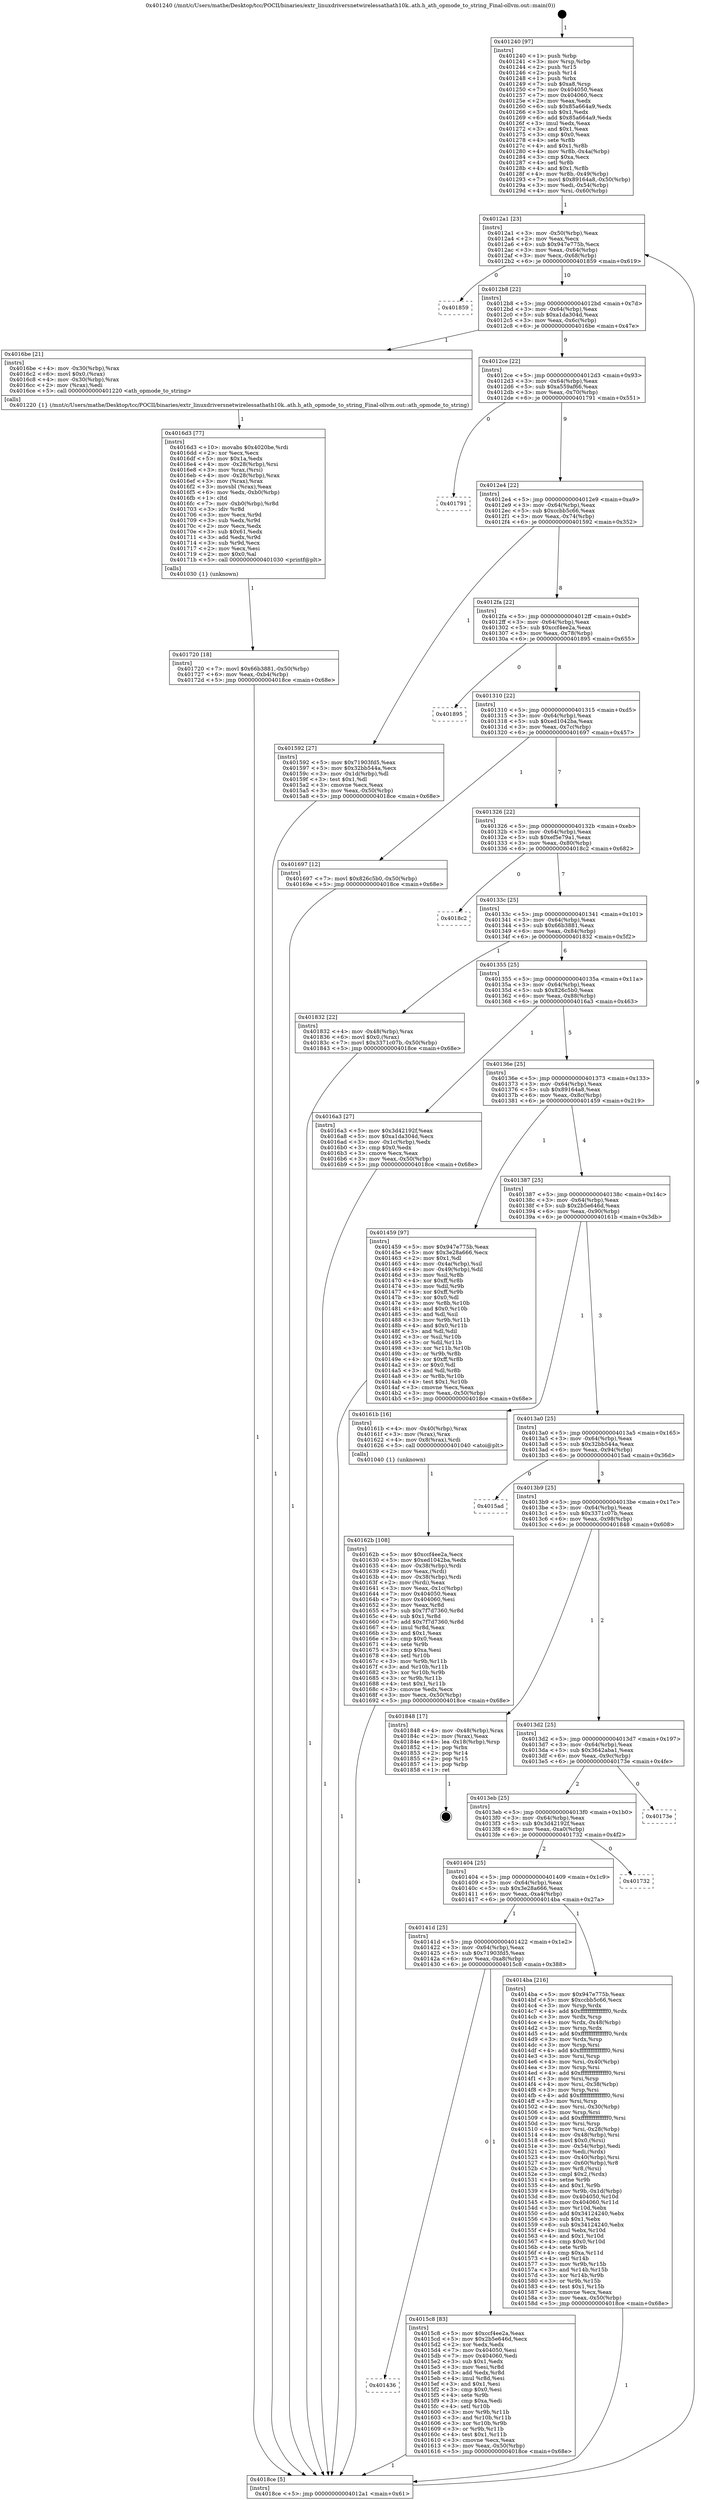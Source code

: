 digraph "0x401240" {
  label = "0x401240 (/mnt/c/Users/mathe/Desktop/tcc/POCII/binaries/extr_linuxdriversnetwirelessathath10k..ath.h_ath_opmode_to_string_Final-ollvm.out::main(0))"
  labelloc = "t"
  node[shape=record]

  Entry [label="",width=0.3,height=0.3,shape=circle,fillcolor=black,style=filled]
  "0x4012a1" [label="{
     0x4012a1 [23]\l
     | [instrs]\l
     &nbsp;&nbsp;0x4012a1 \<+3\>: mov -0x50(%rbp),%eax\l
     &nbsp;&nbsp;0x4012a4 \<+2\>: mov %eax,%ecx\l
     &nbsp;&nbsp;0x4012a6 \<+6\>: sub $0x947e775b,%ecx\l
     &nbsp;&nbsp;0x4012ac \<+3\>: mov %eax,-0x64(%rbp)\l
     &nbsp;&nbsp;0x4012af \<+3\>: mov %ecx,-0x68(%rbp)\l
     &nbsp;&nbsp;0x4012b2 \<+6\>: je 0000000000401859 \<main+0x619\>\l
  }"]
  "0x401859" [label="{
     0x401859\l
  }", style=dashed]
  "0x4012b8" [label="{
     0x4012b8 [22]\l
     | [instrs]\l
     &nbsp;&nbsp;0x4012b8 \<+5\>: jmp 00000000004012bd \<main+0x7d\>\l
     &nbsp;&nbsp;0x4012bd \<+3\>: mov -0x64(%rbp),%eax\l
     &nbsp;&nbsp;0x4012c0 \<+5\>: sub $0xa1da304d,%eax\l
     &nbsp;&nbsp;0x4012c5 \<+3\>: mov %eax,-0x6c(%rbp)\l
     &nbsp;&nbsp;0x4012c8 \<+6\>: je 00000000004016be \<main+0x47e\>\l
  }"]
  Exit [label="",width=0.3,height=0.3,shape=circle,fillcolor=black,style=filled,peripheries=2]
  "0x4016be" [label="{
     0x4016be [21]\l
     | [instrs]\l
     &nbsp;&nbsp;0x4016be \<+4\>: mov -0x30(%rbp),%rax\l
     &nbsp;&nbsp;0x4016c2 \<+6\>: movl $0x0,(%rax)\l
     &nbsp;&nbsp;0x4016c8 \<+4\>: mov -0x30(%rbp),%rax\l
     &nbsp;&nbsp;0x4016cc \<+2\>: mov (%rax),%edi\l
     &nbsp;&nbsp;0x4016ce \<+5\>: call 0000000000401220 \<ath_opmode_to_string\>\l
     | [calls]\l
     &nbsp;&nbsp;0x401220 \{1\} (/mnt/c/Users/mathe/Desktop/tcc/POCII/binaries/extr_linuxdriversnetwirelessathath10k..ath.h_ath_opmode_to_string_Final-ollvm.out::ath_opmode_to_string)\l
  }"]
  "0x4012ce" [label="{
     0x4012ce [22]\l
     | [instrs]\l
     &nbsp;&nbsp;0x4012ce \<+5\>: jmp 00000000004012d3 \<main+0x93\>\l
     &nbsp;&nbsp;0x4012d3 \<+3\>: mov -0x64(%rbp),%eax\l
     &nbsp;&nbsp;0x4012d6 \<+5\>: sub $0xa559af66,%eax\l
     &nbsp;&nbsp;0x4012db \<+3\>: mov %eax,-0x70(%rbp)\l
     &nbsp;&nbsp;0x4012de \<+6\>: je 0000000000401791 \<main+0x551\>\l
  }"]
  "0x401720" [label="{
     0x401720 [18]\l
     | [instrs]\l
     &nbsp;&nbsp;0x401720 \<+7\>: movl $0x66b3881,-0x50(%rbp)\l
     &nbsp;&nbsp;0x401727 \<+6\>: mov %eax,-0xb4(%rbp)\l
     &nbsp;&nbsp;0x40172d \<+5\>: jmp 00000000004018ce \<main+0x68e\>\l
  }"]
  "0x401791" [label="{
     0x401791\l
  }", style=dashed]
  "0x4012e4" [label="{
     0x4012e4 [22]\l
     | [instrs]\l
     &nbsp;&nbsp;0x4012e4 \<+5\>: jmp 00000000004012e9 \<main+0xa9\>\l
     &nbsp;&nbsp;0x4012e9 \<+3\>: mov -0x64(%rbp),%eax\l
     &nbsp;&nbsp;0x4012ec \<+5\>: sub $0xccbb5c66,%eax\l
     &nbsp;&nbsp;0x4012f1 \<+3\>: mov %eax,-0x74(%rbp)\l
     &nbsp;&nbsp;0x4012f4 \<+6\>: je 0000000000401592 \<main+0x352\>\l
  }"]
  "0x4016d3" [label="{
     0x4016d3 [77]\l
     | [instrs]\l
     &nbsp;&nbsp;0x4016d3 \<+10\>: movabs $0x4020be,%rdi\l
     &nbsp;&nbsp;0x4016dd \<+2\>: xor %ecx,%ecx\l
     &nbsp;&nbsp;0x4016df \<+5\>: mov $0x1a,%edx\l
     &nbsp;&nbsp;0x4016e4 \<+4\>: mov -0x28(%rbp),%rsi\l
     &nbsp;&nbsp;0x4016e8 \<+3\>: mov %rax,(%rsi)\l
     &nbsp;&nbsp;0x4016eb \<+4\>: mov -0x28(%rbp),%rax\l
     &nbsp;&nbsp;0x4016ef \<+3\>: mov (%rax),%rax\l
     &nbsp;&nbsp;0x4016f2 \<+3\>: movsbl (%rax),%eax\l
     &nbsp;&nbsp;0x4016f5 \<+6\>: mov %edx,-0xb0(%rbp)\l
     &nbsp;&nbsp;0x4016fb \<+1\>: cltd\l
     &nbsp;&nbsp;0x4016fc \<+7\>: mov -0xb0(%rbp),%r8d\l
     &nbsp;&nbsp;0x401703 \<+3\>: idiv %r8d\l
     &nbsp;&nbsp;0x401706 \<+3\>: mov %ecx,%r9d\l
     &nbsp;&nbsp;0x401709 \<+3\>: sub %edx,%r9d\l
     &nbsp;&nbsp;0x40170c \<+2\>: mov %ecx,%edx\l
     &nbsp;&nbsp;0x40170e \<+3\>: sub $0x61,%edx\l
     &nbsp;&nbsp;0x401711 \<+3\>: add %edx,%r9d\l
     &nbsp;&nbsp;0x401714 \<+3\>: sub %r9d,%ecx\l
     &nbsp;&nbsp;0x401717 \<+2\>: mov %ecx,%esi\l
     &nbsp;&nbsp;0x401719 \<+2\>: mov $0x0,%al\l
     &nbsp;&nbsp;0x40171b \<+5\>: call 0000000000401030 \<printf@plt\>\l
     | [calls]\l
     &nbsp;&nbsp;0x401030 \{1\} (unknown)\l
  }"]
  "0x401592" [label="{
     0x401592 [27]\l
     | [instrs]\l
     &nbsp;&nbsp;0x401592 \<+5\>: mov $0x71903fd5,%eax\l
     &nbsp;&nbsp;0x401597 \<+5\>: mov $0x32bb544a,%ecx\l
     &nbsp;&nbsp;0x40159c \<+3\>: mov -0x1d(%rbp),%dl\l
     &nbsp;&nbsp;0x40159f \<+3\>: test $0x1,%dl\l
     &nbsp;&nbsp;0x4015a2 \<+3\>: cmovne %ecx,%eax\l
     &nbsp;&nbsp;0x4015a5 \<+3\>: mov %eax,-0x50(%rbp)\l
     &nbsp;&nbsp;0x4015a8 \<+5\>: jmp 00000000004018ce \<main+0x68e\>\l
  }"]
  "0x4012fa" [label="{
     0x4012fa [22]\l
     | [instrs]\l
     &nbsp;&nbsp;0x4012fa \<+5\>: jmp 00000000004012ff \<main+0xbf\>\l
     &nbsp;&nbsp;0x4012ff \<+3\>: mov -0x64(%rbp),%eax\l
     &nbsp;&nbsp;0x401302 \<+5\>: sub $0xccf4ee2a,%eax\l
     &nbsp;&nbsp;0x401307 \<+3\>: mov %eax,-0x78(%rbp)\l
     &nbsp;&nbsp;0x40130a \<+6\>: je 0000000000401895 \<main+0x655\>\l
  }"]
  "0x40162b" [label="{
     0x40162b [108]\l
     | [instrs]\l
     &nbsp;&nbsp;0x40162b \<+5\>: mov $0xccf4ee2a,%ecx\l
     &nbsp;&nbsp;0x401630 \<+5\>: mov $0xed1042ba,%edx\l
     &nbsp;&nbsp;0x401635 \<+4\>: mov -0x38(%rbp),%rdi\l
     &nbsp;&nbsp;0x401639 \<+2\>: mov %eax,(%rdi)\l
     &nbsp;&nbsp;0x40163b \<+4\>: mov -0x38(%rbp),%rdi\l
     &nbsp;&nbsp;0x40163f \<+2\>: mov (%rdi),%eax\l
     &nbsp;&nbsp;0x401641 \<+3\>: mov %eax,-0x1c(%rbp)\l
     &nbsp;&nbsp;0x401644 \<+7\>: mov 0x404050,%eax\l
     &nbsp;&nbsp;0x40164b \<+7\>: mov 0x404060,%esi\l
     &nbsp;&nbsp;0x401652 \<+3\>: mov %eax,%r8d\l
     &nbsp;&nbsp;0x401655 \<+7\>: sub $0x7f7d7360,%r8d\l
     &nbsp;&nbsp;0x40165c \<+4\>: sub $0x1,%r8d\l
     &nbsp;&nbsp;0x401660 \<+7\>: add $0x7f7d7360,%r8d\l
     &nbsp;&nbsp;0x401667 \<+4\>: imul %r8d,%eax\l
     &nbsp;&nbsp;0x40166b \<+3\>: and $0x1,%eax\l
     &nbsp;&nbsp;0x40166e \<+3\>: cmp $0x0,%eax\l
     &nbsp;&nbsp;0x401671 \<+4\>: sete %r9b\l
     &nbsp;&nbsp;0x401675 \<+3\>: cmp $0xa,%esi\l
     &nbsp;&nbsp;0x401678 \<+4\>: setl %r10b\l
     &nbsp;&nbsp;0x40167c \<+3\>: mov %r9b,%r11b\l
     &nbsp;&nbsp;0x40167f \<+3\>: and %r10b,%r11b\l
     &nbsp;&nbsp;0x401682 \<+3\>: xor %r10b,%r9b\l
     &nbsp;&nbsp;0x401685 \<+3\>: or %r9b,%r11b\l
     &nbsp;&nbsp;0x401688 \<+4\>: test $0x1,%r11b\l
     &nbsp;&nbsp;0x40168c \<+3\>: cmovne %edx,%ecx\l
     &nbsp;&nbsp;0x40168f \<+3\>: mov %ecx,-0x50(%rbp)\l
     &nbsp;&nbsp;0x401692 \<+5\>: jmp 00000000004018ce \<main+0x68e\>\l
  }"]
  "0x401895" [label="{
     0x401895\l
  }", style=dashed]
  "0x401310" [label="{
     0x401310 [22]\l
     | [instrs]\l
     &nbsp;&nbsp;0x401310 \<+5\>: jmp 0000000000401315 \<main+0xd5\>\l
     &nbsp;&nbsp;0x401315 \<+3\>: mov -0x64(%rbp),%eax\l
     &nbsp;&nbsp;0x401318 \<+5\>: sub $0xed1042ba,%eax\l
     &nbsp;&nbsp;0x40131d \<+3\>: mov %eax,-0x7c(%rbp)\l
     &nbsp;&nbsp;0x401320 \<+6\>: je 0000000000401697 \<main+0x457\>\l
  }"]
  "0x401436" [label="{
     0x401436\l
  }", style=dashed]
  "0x401697" [label="{
     0x401697 [12]\l
     | [instrs]\l
     &nbsp;&nbsp;0x401697 \<+7\>: movl $0x826c5b0,-0x50(%rbp)\l
     &nbsp;&nbsp;0x40169e \<+5\>: jmp 00000000004018ce \<main+0x68e\>\l
  }"]
  "0x401326" [label="{
     0x401326 [22]\l
     | [instrs]\l
     &nbsp;&nbsp;0x401326 \<+5\>: jmp 000000000040132b \<main+0xeb\>\l
     &nbsp;&nbsp;0x40132b \<+3\>: mov -0x64(%rbp),%eax\l
     &nbsp;&nbsp;0x40132e \<+5\>: sub $0xef5e79a1,%eax\l
     &nbsp;&nbsp;0x401333 \<+3\>: mov %eax,-0x80(%rbp)\l
     &nbsp;&nbsp;0x401336 \<+6\>: je 00000000004018c2 \<main+0x682\>\l
  }"]
  "0x4015c8" [label="{
     0x4015c8 [83]\l
     | [instrs]\l
     &nbsp;&nbsp;0x4015c8 \<+5\>: mov $0xccf4ee2a,%eax\l
     &nbsp;&nbsp;0x4015cd \<+5\>: mov $0x2b5e646d,%ecx\l
     &nbsp;&nbsp;0x4015d2 \<+2\>: xor %edx,%edx\l
     &nbsp;&nbsp;0x4015d4 \<+7\>: mov 0x404050,%esi\l
     &nbsp;&nbsp;0x4015db \<+7\>: mov 0x404060,%edi\l
     &nbsp;&nbsp;0x4015e2 \<+3\>: sub $0x1,%edx\l
     &nbsp;&nbsp;0x4015e5 \<+3\>: mov %esi,%r8d\l
     &nbsp;&nbsp;0x4015e8 \<+3\>: add %edx,%r8d\l
     &nbsp;&nbsp;0x4015eb \<+4\>: imul %r8d,%esi\l
     &nbsp;&nbsp;0x4015ef \<+3\>: and $0x1,%esi\l
     &nbsp;&nbsp;0x4015f2 \<+3\>: cmp $0x0,%esi\l
     &nbsp;&nbsp;0x4015f5 \<+4\>: sete %r9b\l
     &nbsp;&nbsp;0x4015f9 \<+3\>: cmp $0xa,%edi\l
     &nbsp;&nbsp;0x4015fc \<+4\>: setl %r10b\l
     &nbsp;&nbsp;0x401600 \<+3\>: mov %r9b,%r11b\l
     &nbsp;&nbsp;0x401603 \<+3\>: and %r10b,%r11b\l
     &nbsp;&nbsp;0x401606 \<+3\>: xor %r10b,%r9b\l
     &nbsp;&nbsp;0x401609 \<+3\>: or %r9b,%r11b\l
     &nbsp;&nbsp;0x40160c \<+4\>: test $0x1,%r11b\l
     &nbsp;&nbsp;0x401610 \<+3\>: cmovne %ecx,%eax\l
     &nbsp;&nbsp;0x401613 \<+3\>: mov %eax,-0x50(%rbp)\l
     &nbsp;&nbsp;0x401616 \<+5\>: jmp 00000000004018ce \<main+0x68e\>\l
  }"]
  "0x4018c2" [label="{
     0x4018c2\l
  }", style=dashed]
  "0x40133c" [label="{
     0x40133c [25]\l
     | [instrs]\l
     &nbsp;&nbsp;0x40133c \<+5\>: jmp 0000000000401341 \<main+0x101\>\l
     &nbsp;&nbsp;0x401341 \<+3\>: mov -0x64(%rbp),%eax\l
     &nbsp;&nbsp;0x401344 \<+5\>: sub $0x66b3881,%eax\l
     &nbsp;&nbsp;0x401349 \<+6\>: mov %eax,-0x84(%rbp)\l
     &nbsp;&nbsp;0x40134f \<+6\>: je 0000000000401832 \<main+0x5f2\>\l
  }"]
  "0x40141d" [label="{
     0x40141d [25]\l
     | [instrs]\l
     &nbsp;&nbsp;0x40141d \<+5\>: jmp 0000000000401422 \<main+0x1e2\>\l
     &nbsp;&nbsp;0x401422 \<+3\>: mov -0x64(%rbp),%eax\l
     &nbsp;&nbsp;0x401425 \<+5\>: sub $0x71903fd5,%eax\l
     &nbsp;&nbsp;0x40142a \<+6\>: mov %eax,-0xa8(%rbp)\l
     &nbsp;&nbsp;0x401430 \<+6\>: je 00000000004015c8 \<main+0x388\>\l
  }"]
  "0x401832" [label="{
     0x401832 [22]\l
     | [instrs]\l
     &nbsp;&nbsp;0x401832 \<+4\>: mov -0x48(%rbp),%rax\l
     &nbsp;&nbsp;0x401836 \<+6\>: movl $0x0,(%rax)\l
     &nbsp;&nbsp;0x40183c \<+7\>: movl $0x3371c07b,-0x50(%rbp)\l
     &nbsp;&nbsp;0x401843 \<+5\>: jmp 00000000004018ce \<main+0x68e\>\l
  }"]
  "0x401355" [label="{
     0x401355 [25]\l
     | [instrs]\l
     &nbsp;&nbsp;0x401355 \<+5\>: jmp 000000000040135a \<main+0x11a\>\l
     &nbsp;&nbsp;0x40135a \<+3\>: mov -0x64(%rbp),%eax\l
     &nbsp;&nbsp;0x40135d \<+5\>: sub $0x826c5b0,%eax\l
     &nbsp;&nbsp;0x401362 \<+6\>: mov %eax,-0x88(%rbp)\l
     &nbsp;&nbsp;0x401368 \<+6\>: je 00000000004016a3 \<main+0x463\>\l
  }"]
  "0x4014ba" [label="{
     0x4014ba [216]\l
     | [instrs]\l
     &nbsp;&nbsp;0x4014ba \<+5\>: mov $0x947e775b,%eax\l
     &nbsp;&nbsp;0x4014bf \<+5\>: mov $0xccbb5c66,%ecx\l
     &nbsp;&nbsp;0x4014c4 \<+3\>: mov %rsp,%rdx\l
     &nbsp;&nbsp;0x4014c7 \<+4\>: add $0xfffffffffffffff0,%rdx\l
     &nbsp;&nbsp;0x4014cb \<+3\>: mov %rdx,%rsp\l
     &nbsp;&nbsp;0x4014ce \<+4\>: mov %rdx,-0x48(%rbp)\l
     &nbsp;&nbsp;0x4014d2 \<+3\>: mov %rsp,%rdx\l
     &nbsp;&nbsp;0x4014d5 \<+4\>: add $0xfffffffffffffff0,%rdx\l
     &nbsp;&nbsp;0x4014d9 \<+3\>: mov %rdx,%rsp\l
     &nbsp;&nbsp;0x4014dc \<+3\>: mov %rsp,%rsi\l
     &nbsp;&nbsp;0x4014df \<+4\>: add $0xfffffffffffffff0,%rsi\l
     &nbsp;&nbsp;0x4014e3 \<+3\>: mov %rsi,%rsp\l
     &nbsp;&nbsp;0x4014e6 \<+4\>: mov %rsi,-0x40(%rbp)\l
     &nbsp;&nbsp;0x4014ea \<+3\>: mov %rsp,%rsi\l
     &nbsp;&nbsp;0x4014ed \<+4\>: add $0xfffffffffffffff0,%rsi\l
     &nbsp;&nbsp;0x4014f1 \<+3\>: mov %rsi,%rsp\l
     &nbsp;&nbsp;0x4014f4 \<+4\>: mov %rsi,-0x38(%rbp)\l
     &nbsp;&nbsp;0x4014f8 \<+3\>: mov %rsp,%rsi\l
     &nbsp;&nbsp;0x4014fb \<+4\>: add $0xfffffffffffffff0,%rsi\l
     &nbsp;&nbsp;0x4014ff \<+3\>: mov %rsi,%rsp\l
     &nbsp;&nbsp;0x401502 \<+4\>: mov %rsi,-0x30(%rbp)\l
     &nbsp;&nbsp;0x401506 \<+3\>: mov %rsp,%rsi\l
     &nbsp;&nbsp;0x401509 \<+4\>: add $0xfffffffffffffff0,%rsi\l
     &nbsp;&nbsp;0x40150d \<+3\>: mov %rsi,%rsp\l
     &nbsp;&nbsp;0x401510 \<+4\>: mov %rsi,-0x28(%rbp)\l
     &nbsp;&nbsp;0x401514 \<+4\>: mov -0x48(%rbp),%rsi\l
     &nbsp;&nbsp;0x401518 \<+6\>: movl $0x0,(%rsi)\l
     &nbsp;&nbsp;0x40151e \<+3\>: mov -0x54(%rbp),%edi\l
     &nbsp;&nbsp;0x401521 \<+2\>: mov %edi,(%rdx)\l
     &nbsp;&nbsp;0x401523 \<+4\>: mov -0x40(%rbp),%rsi\l
     &nbsp;&nbsp;0x401527 \<+4\>: mov -0x60(%rbp),%r8\l
     &nbsp;&nbsp;0x40152b \<+3\>: mov %r8,(%rsi)\l
     &nbsp;&nbsp;0x40152e \<+3\>: cmpl $0x2,(%rdx)\l
     &nbsp;&nbsp;0x401531 \<+4\>: setne %r9b\l
     &nbsp;&nbsp;0x401535 \<+4\>: and $0x1,%r9b\l
     &nbsp;&nbsp;0x401539 \<+4\>: mov %r9b,-0x1d(%rbp)\l
     &nbsp;&nbsp;0x40153d \<+8\>: mov 0x404050,%r10d\l
     &nbsp;&nbsp;0x401545 \<+8\>: mov 0x404060,%r11d\l
     &nbsp;&nbsp;0x40154d \<+3\>: mov %r10d,%ebx\l
     &nbsp;&nbsp;0x401550 \<+6\>: add $0x34124240,%ebx\l
     &nbsp;&nbsp;0x401556 \<+3\>: sub $0x1,%ebx\l
     &nbsp;&nbsp;0x401559 \<+6\>: sub $0x34124240,%ebx\l
     &nbsp;&nbsp;0x40155f \<+4\>: imul %ebx,%r10d\l
     &nbsp;&nbsp;0x401563 \<+4\>: and $0x1,%r10d\l
     &nbsp;&nbsp;0x401567 \<+4\>: cmp $0x0,%r10d\l
     &nbsp;&nbsp;0x40156b \<+4\>: sete %r9b\l
     &nbsp;&nbsp;0x40156f \<+4\>: cmp $0xa,%r11d\l
     &nbsp;&nbsp;0x401573 \<+4\>: setl %r14b\l
     &nbsp;&nbsp;0x401577 \<+3\>: mov %r9b,%r15b\l
     &nbsp;&nbsp;0x40157a \<+3\>: and %r14b,%r15b\l
     &nbsp;&nbsp;0x40157d \<+3\>: xor %r14b,%r9b\l
     &nbsp;&nbsp;0x401580 \<+3\>: or %r9b,%r15b\l
     &nbsp;&nbsp;0x401583 \<+4\>: test $0x1,%r15b\l
     &nbsp;&nbsp;0x401587 \<+3\>: cmovne %ecx,%eax\l
     &nbsp;&nbsp;0x40158a \<+3\>: mov %eax,-0x50(%rbp)\l
     &nbsp;&nbsp;0x40158d \<+5\>: jmp 00000000004018ce \<main+0x68e\>\l
  }"]
  "0x4016a3" [label="{
     0x4016a3 [27]\l
     | [instrs]\l
     &nbsp;&nbsp;0x4016a3 \<+5\>: mov $0x3d42192f,%eax\l
     &nbsp;&nbsp;0x4016a8 \<+5\>: mov $0xa1da304d,%ecx\l
     &nbsp;&nbsp;0x4016ad \<+3\>: mov -0x1c(%rbp),%edx\l
     &nbsp;&nbsp;0x4016b0 \<+3\>: cmp $0x0,%edx\l
     &nbsp;&nbsp;0x4016b3 \<+3\>: cmove %ecx,%eax\l
     &nbsp;&nbsp;0x4016b6 \<+3\>: mov %eax,-0x50(%rbp)\l
     &nbsp;&nbsp;0x4016b9 \<+5\>: jmp 00000000004018ce \<main+0x68e\>\l
  }"]
  "0x40136e" [label="{
     0x40136e [25]\l
     | [instrs]\l
     &nbsp;&nbsp;0x40136e \<+5\>: jmp 0000000000401373 \<main+0x133\>\l
     &nbsp;&nbsp;0x401373 \<+3\>: mov -0x64(%rbp),%eax\l
     &nbsp;&nbsp;0x401376 \<+5\>: sub $0x89164a8,%eax\l
     &nbsp;&nbsp;0x40137b \<+6\>: mov %eax,-0x8c(%rbp)\l
     &nbsp;&nbsp;0x401381 \<+6\>: je 0000000000401459 \<main+0x219\>\l
  }"]
  "0x401404" [label="{
     0x401404 [25]\l
     | [instrs]\l
     &nbsp;&nbsp;0x401404 \<+5\>: jmp 0000000000401409 \<main+0x1c9\>\l
     &nbsp;&nbsp;0x401409 \<+3\>: mov -0x64(%rbp),%eax\l
     &nbsp;&nbsp;0x40140c \<+5\>: sub $0x3e28a666,%eax\l
     &nbsp;&nbsp;0x401411 \<+6\>: mov %eax,-0xa4(%rbp)\l
     &nbsp;&nbsp;0x401417 \<+6\>: je 00000000004014ba \<main+0x27a\>\l
  }"]
  "0x401459" [label="{
     0x401459 [97]\l
     | [instrs]\l
     &nbsp;&nbsp;0x401459 \<+5\>: mov $0x947e775b,%eax\l
     &nbsp;&nbsp;0x40145e \<+5\>: mov $0x3e28a666,%ecx\l
     &nbsp;&nbsp;0x401463 \<+2\>: mov $0x1,%dl\l
     &nbsp;&nbsp;0x401465 \<+4\>: mov -0x4a(%rbp),%sil\l
     &nbsp;&nbsp;0x401469 \<+4\>: mov -0x49(%rbp),%dil\l
     &nbsp;&nbsp;0x40146d \<+3\>: mov %sil,%r8b\l
     &nbsp;&nbsp;0x401470 \<+4\>: xor $0xff,%r8b\l
     &nbsp;&nbsp;0x401474 \<+3\>: mov %dil,%r9b\l
     &nbsp;&nbsp;0x401477 \<+4\>: xor $0xff,%r9b\l
     &nbsp;&nbsp;0x40147b \<+3\>: xor $0x0,%dl\l
     &nbsp;&nbsp;0x40147e \<+3\>: mov %r8b,%r10b\l
     &nbsp;&nbsp;0x401481 \<+4\>: and $0x0,%r10b\l
     &nbsp;&nbsp;0x401485 \<+3\>: and %dl,%sil\l
     &nbsp;&nbsp;0x401488 \<+3\>: mov %r9b,%r11b\l
     &nbsp;&nbsp;0x40148b \<+4\>: and $0x0,%r11b\l
     &nbsp;&nbsp;0x40148f \<+3\>: and %dl,%dil\l
     &nbsp;&nbsp;0x401492 \<+3\>: or %sil,%r10b\l
     &nbsp;&nbsp;0x401495 \<+3\>: or %dil,%r11b\l
     &nbsp;&nbsp;0x401498 \<+3\>: xor %r11b,%r10b\l
     &nbsp;&nbsp;0x40149b \<+3\>: or %r9b,%r8b\l
     &nbsp;&nbsp;0x40149e \<+4\>: xor $0xff,%r8b\l
     &nbsp;&nbsp;0x4014a2 \<+3\>: or $0x0,%dl\l
     &nbsp;&nbsp;0x4014a5 \<+3\>: and %dl,%r8b\l
     &nbsp;&nbsp;0x4014a8 \<+3\>: or %r8b,%r10b\l
     &nbsp;&nbsp;0x4014ab \<+4\>: test $0x1,%r10b\l
     &nbsp;&nbsp;0x4014af \<+3\>: cmovne %ecx,%eax\l
     &nbsp;&nbsp;0x4014b2 \<+3\>: mov %eax,-0x50(%rbp)\l
     &nbsp;&nbsp;0x4014b5 \<+5\>: jmp 00000000004018ce \<main+0x68e\>\l
  }"]
  "0x401387" [label="{
     0x401387 [25]\l
     | [instrs]\l
     &nbsp;&nbsp;0x401387 \<+5\>: jmp 000000000040138c \<main+0x14c\>\l
     &nbsp;&nbsp;0x40138c \<+3\>: mov -0x64(%rbp),%eax\l
     &nbsp;&nbsp;0x40138f \<+5\>: sub $0x2b5e646d,%eax\l
     &nbsp;&nbsp;0x401394 \<+6\>: mov %eax,-0x90(%rbp)\l
     &nbsp;&nbsp;0x40139a \<+6\>: je 000000000040161b \<main+0x3db\>\l
  }"]
  "0x4018ce" [label="{
     0x4018ce [5]\l
     | [instrs]\l
     &nbsp;&nbsp;0x4018ce \<+5\>: jmp 00000000004012a1 \<main+0x61\>\l
  }"]
  "0x401240" [label="{
     0x401240 [97]\l
     | [instrs]\l
     &nbsp;&nbsp;0x401240 \<+1\>: push %rbp\l
     &nbsp;&nbsp;0x401241 \<+3\>: mov %rsp,%rbp\l
     &nbsp;&nbsp;0x401244 \<+2\>: push %r15\l
     &nbsp;&nbsp;0x401246 \<+2\>: push %r14\l
     &nbsp;&nbsp;0x401248 \<+1\>: push %rbx\l
     &nbsp;&nbsp;0x401249 \<+7\>: sub $0xa8,%rsp\l
     &nbsp;&nbsp;0x401250 \<+7\>: mov 0x404050,%eax\l
     &nbsp;&nbsp;0x401257 \<+7\>: mov 0x404060,%ecx\l
     &nbsp;&nbsp;0x40125e \<+2\>: mov %eax,%edx\l
     &nbsp;&nbsp;0x401260 \<+6\>: sub $0x85a664a9,%edx\l
     &nbsp;&nbsp;0x401266 \<+3\>: sub $0x1,%edx\l
     &nbsp;&nbsp;0x401269 \<+6\>: add $0x85a664a9,%edx\l
     &nbsp;&nbsp;0x40126f \<+3\>: imul %edx,%eax\l
     &nbsp;&nbsp;0x401272 \<+3\>: and $0x1,%eax\l
     &nbsp;&nbsp;0x401275 \<+3\>: cmp $0x0,%eax\l
     &nbsp;&nbsp;0x401278 \<+4\>: sete %r8b\l
     &nbsp;&nbsp;0x40127c \<+4\>: and $0x1,%r8b\l
     &nbsp;&nbsp;0x401280 \<+4\>: mov %r8b,-0x4a(%rbp)\l
     &nbsp;&nbsp;0x401284 \<+3\>: cmp $0xa,%ecx\l
     &nbsp;&nbsp;0x401287 \<+4\>: setl %r8b\l
     &nbsp;&nbsp;0x40128b \<+4\>: and $0x1,%r8b\l
     &nbsp;&nbsp;0x40128f \<+4\>: mov %r8b,-0x49(%rbp)\l
     &nbsp;&nbsp;0x401293 \<+7\>: movl $0x89164a8,-0x50(%rbp)\l
     &nbsp;&nbsp;0x40129a \<+3\>: mov %edi,-0x54(%rbp)\l
     &nbsp;&nbsp;0x40129d \<+4\>: mov %rsi,-0x60(%rbp)\l
  }"]
  "0x401732" [label="{
     0x401732\l
  }", style=dashed]
  "0x40161b" [label="{
     0x40161b [16]\l
     | [instrs]\l
     &nbsp;&nbsp;0x40161b \<+4\>: mov -0x40(%rbp),%rax\l
     &nbsp;&nbsp;0x40161f \<+3\>: mov (%rax),%rax\l
     &nbsp;&nbsp;0x401622 \<+4\>: mov 0x8(%rax),%rdi\l
     &nbsp;&nbsp;0x401626 \<+5\>: call 0000000000401040 \<atoi@plt\>\l
     | [calls]\l
     &nbsp;&nbsp;0x401040 \{1\} (unknown)\l
  }"]
  "0x4013a0" [label="{
     0x4013a0 [25]\l
     | [instrs]\l
     &nbsp;&nbsp;0x4013a0 \<+5\>: jmp 00000000004013a5 \<main+0x165\>\l
     &nbsp;&nbsp;0x4013a5 \<+3\>: mov -0x64(%rbp),%eax\l
     &nbsp;&nbsp;0x4013a8 \<+5\>: sub $0x32bb544a,%eax\l
     &nbsp;&nbsp;0x4013ad \<+6\>: mov %eax,-0x94(%rbp)\l
     &nbsp;&nbsp;0x4013b3 \<+6\>: je 00000000004015ad \<main+0x36d\>\l
  }"]
  "0x4013eb" [label="{
     0x4013eb [25]\l
     | [instrs]\l
     &nbsp;&nbsp;0x4013eb \<+5\>: jmp 00000000004013f0 \<main+0x1b0\>\l
     &nbsp;&nbsp;0x4013f0 \<+3\>: mov -0x64(%rbp),%eax\l
     &nbsp;&nbsp;0x4013f3 \<+5\>: sub $0x3d42192f,%eax\l
     &nbsp;&nbsp;0x4013f8 \<+6\>: mov %eax,-0xa0(%rbp)\l
     &nbsp;&nbsp;0x4013fe \<+6\>: je 0000000000401732 \<main+0x4f2\>\l
  }"]
  "0x4015ad" [label="{
     0x4015ad\l
  }", style=dashed]
  "0x4013b9" [label="{
     0x4013b9 [25]\l
     | [instrs]\l
     &nbsp;&nbsp;0x4013b9 \<+5\>: jmp 00000000004013be \<main+0x17e\>\l
     &nbsp;&nbsp;0x4013be \<+3\>: mov -0x64(%rbp),%eax\l
     &nbsp;&nbsp;0x4013c1 \<+5\>: sub $0x3371c07b,%eax\l
     &nbsp;&nbsp;0x4013c6 \<+6\>: mov %eax,-0x98(%rbp)\l
     &nbsp;&nbsp;0x4013cc \<+6\>: je 0000000000401848 \<main+0x608\>\l
  }"]
  "0x40173e" [label="{
     0x40173e\l
  }", style=dashed]
  "0x401848" [label="{
     0x401848 [17]\l
     | [instrs]\l
     &nbsp;&nbsp;0x401848 \<+4\>: mov -0x48(%rbp),%rax\l
     &nbsp;&nbsp;0x40184c \<+2\>: mov (%rax),%eax\l
     &nbsp;&nbsp;0x40184e \<+4\>: lea -0x18(%rbp),%rsp\l
     &nbsp;&nbsp;0x401852 \<+1\>: pop %rbx\l
     &nbsp;&nbsp;0x401853 \<+2\>: pop %r14\l
     &nbsp;&nbsp;0x401855 \<+2\>: pop %r15\l
     &nbsp;&nbsp;0x401857 \<+1\>: pop %rbp\l
     &nbsp;&nbsp;0x401858 \<+1\>: ret\l
  }"]
  "0x4013d2" [label="{
     0x4013d2 [25]\l
     | [instrs]\l
     &nbsp;&nbsp;0x4013d2 \<+5\>: jmp 00000000004013d7 \<main+0x197\>\l
     &nbsp;&nbsp;0x4013d7 \<+3\>: mov -0x64(%rbp),%eax\l
     &nbsp;&nbsp;0x4013da \<+5\>: sub $0x3642aba1,%eax\l
     &nbsp;&nbsp;0x4013df \<+6\>: mov %eax,-0x9c(%rbp)\l
     &nbsp;&nbsp;0x4013e5 \<+6\>: je 000000000040173e \<main+0x4fe\>\l
  }"]
  Entry -> "0x401240" [label=" 1"]
  "0x4012a1" -> "0x401859" [label=" 0"]
  "0x4012a1" -> "0x4012b8" [label=" 10"]
  "0x401848" -> Exit [label=" 1"]
  "0x4012b8" -> "0x4016be" [label=" 1"]
  "0x4012b8" -> "0x4012ce" [label=" 9"]
  "0x401832" -> "0x4018ce" [label=" 1"]
  "0x4012ce" -> "0x401791" [label=" 0"]
  "0x4012ce" -> "0x4012e4" [label=" 9"]
  "0x401720" -> "0x4018ce" [label=" 1"]
  "0x4012e4" -> "0x401592" [label=" 1"]
  "0x4012e4" -> "0x4012fa" [label=" 8"]
  "0x4016d3" -> "0x401720" [label=" 1"]
  "0x4012fa" -> "0x401895" [label=" 0"]
  "0x4012fa" -> "0x401310" [label=" 8"]
  "0x4016be" -> "0x4016d3" [label=" 1"]
  "0x401310" -> "0x401697" [label=" 1"]
  "0x401310" -> "0x401326" [label=" 7"]
  "0x4016a3" -> "0x4018ce" [label=" 1"]
  "0x401326" -> "0x4018c2" [label=" 0"]
  "0x401326" -> "0x40133c" [label=" 7"]
  "0x401697" -> "0x4018ce" [label=" 1"]
  "0x40133c" -> "0x401832" [label=" 1"]
  "0x40133c" -> "0x401355" [label=" 6"]
  "0x40161b" -> "0x40162b" [label=" 1"]
  "0x401355" -> "0x4016a3" [label=" 1"]
  "0x401355" -> "0x40136e" [label=" 5"]
  "0x4015c8" -> "0x4018ce" [label=" 1"]
  "0x40136e" -> "0x401459" [label=" 1"]
  "0x40136e" -> "0x401387" [label=" 4"]
  "0x401459" -> "0x4018ce" [label=" 1"]
  "0x401240" -> "0x4012a1" [label=" 1"]
  "0x4018ce" -> "0x4012a1" [label=" 9"]
  "0x40141d" -> "0x4015c8" [label=" 1"]
  "0x401387" -> "0x40161b" [label=" 1"]
  "0x401387" -> "0x4013a0" [label=" 3"]
  "0x40162b" -> "0x4018ce" [label=" 1"]
  "0x4013a0" -> "0x4015ad" [label=" 0"]
  "0x4013a0" -> "0x4013b9" [label=" 3"]
  "0x4014ba" -> "0x4018ce" [label=" 1"]
  "0x4013b9" -> "0x401848" [label=" 1"]
  "0x4013b9" -> "0x4013d2" [label=" 2"]
  "0x401404" -> "0x40141d" [label=" 1"]
  "0x4013d2" -> "0x40173e" [label=" 0"]
  "0x4013d2" -> "0x4013eb" [label=" 2"]
  "0x401592" -> "0x4018ce" [label=" 1"]
  "0x4013eb" -> "0x401732" [label=" 0"]
  "0x4013eb" -> "0x401404" [label=" 2"]
  "0x40141d" -> "0x401436" [label=" 0"]
  "0x401404" -> "0x4014ba" [label=" 1"]
}
